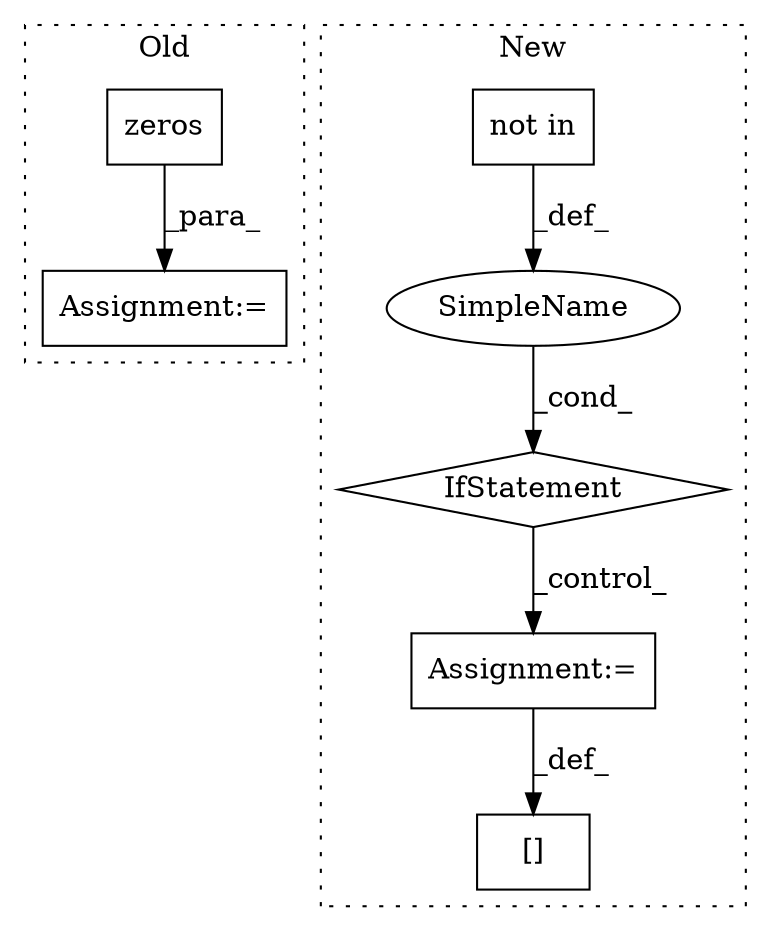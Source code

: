 digraph G {
subgraph cluster0 {
1 [label="zeros" a="32" s="3041,3104" l="6,1" shape="box"];
3 [label="Assignment:=" a="7" s="3034" l="1" shape="box"];
label = "Old";
style="dotted";
}
subgraph cluster1 {
2 [label="not in" a="108" s="2284" l="36" shape="box"];
4 [label="IfStatement" a="25" s="2274,2320" l="10,2" shape="diamond"];
5 [label="SimpleName" a="42" s="" l="" shape="ellipse"];
6 [label="Assignment:=" a="7" s="2354" l="1" shape="box"];
7 [label="[]" a="2" s="2332,2353" l="18,1" shape="box"];
label = "New";
style="dotted";
}
1 -> 3 [label="_para_"];
2 -> 5 [label="_def_"];
4 -> 6 [label="_control_"];
5 -> 4 [label="_cond_"];
6 -> 7 [label="_def_"];
}